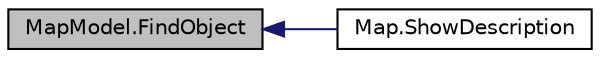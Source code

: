 digraph "MapModel.FindObject"
{
  edge [fontname="Helvetica",fontsize="10",labelfontname="Helvetica",labelfontsize="10"];
  node [fontname="Helvetica",fontsize="10",shape=record];
  rankdir="LR";
  Node1 [label="MapModel.FindObject",height=0.2,width=0.4,color="black", fillcolor="grey75", style="filled", fontcolor="black"];
  Node1 -> Node2 [dir="back",color="midnightblue",fontsize="10",style="solid",fontname="Helvetica"];
  Node2 [label="Map.ShowDescription",height=0.2,width=0.4,color="black", fillcolor="white", style="filled",URL="$class_map.html#a1e9fb9f028ef290cef99c5a4570a8690",tooltip="Called by EventSystem when a MapObject is hovered. Receives the eventData and communicates with the m..."];
}
